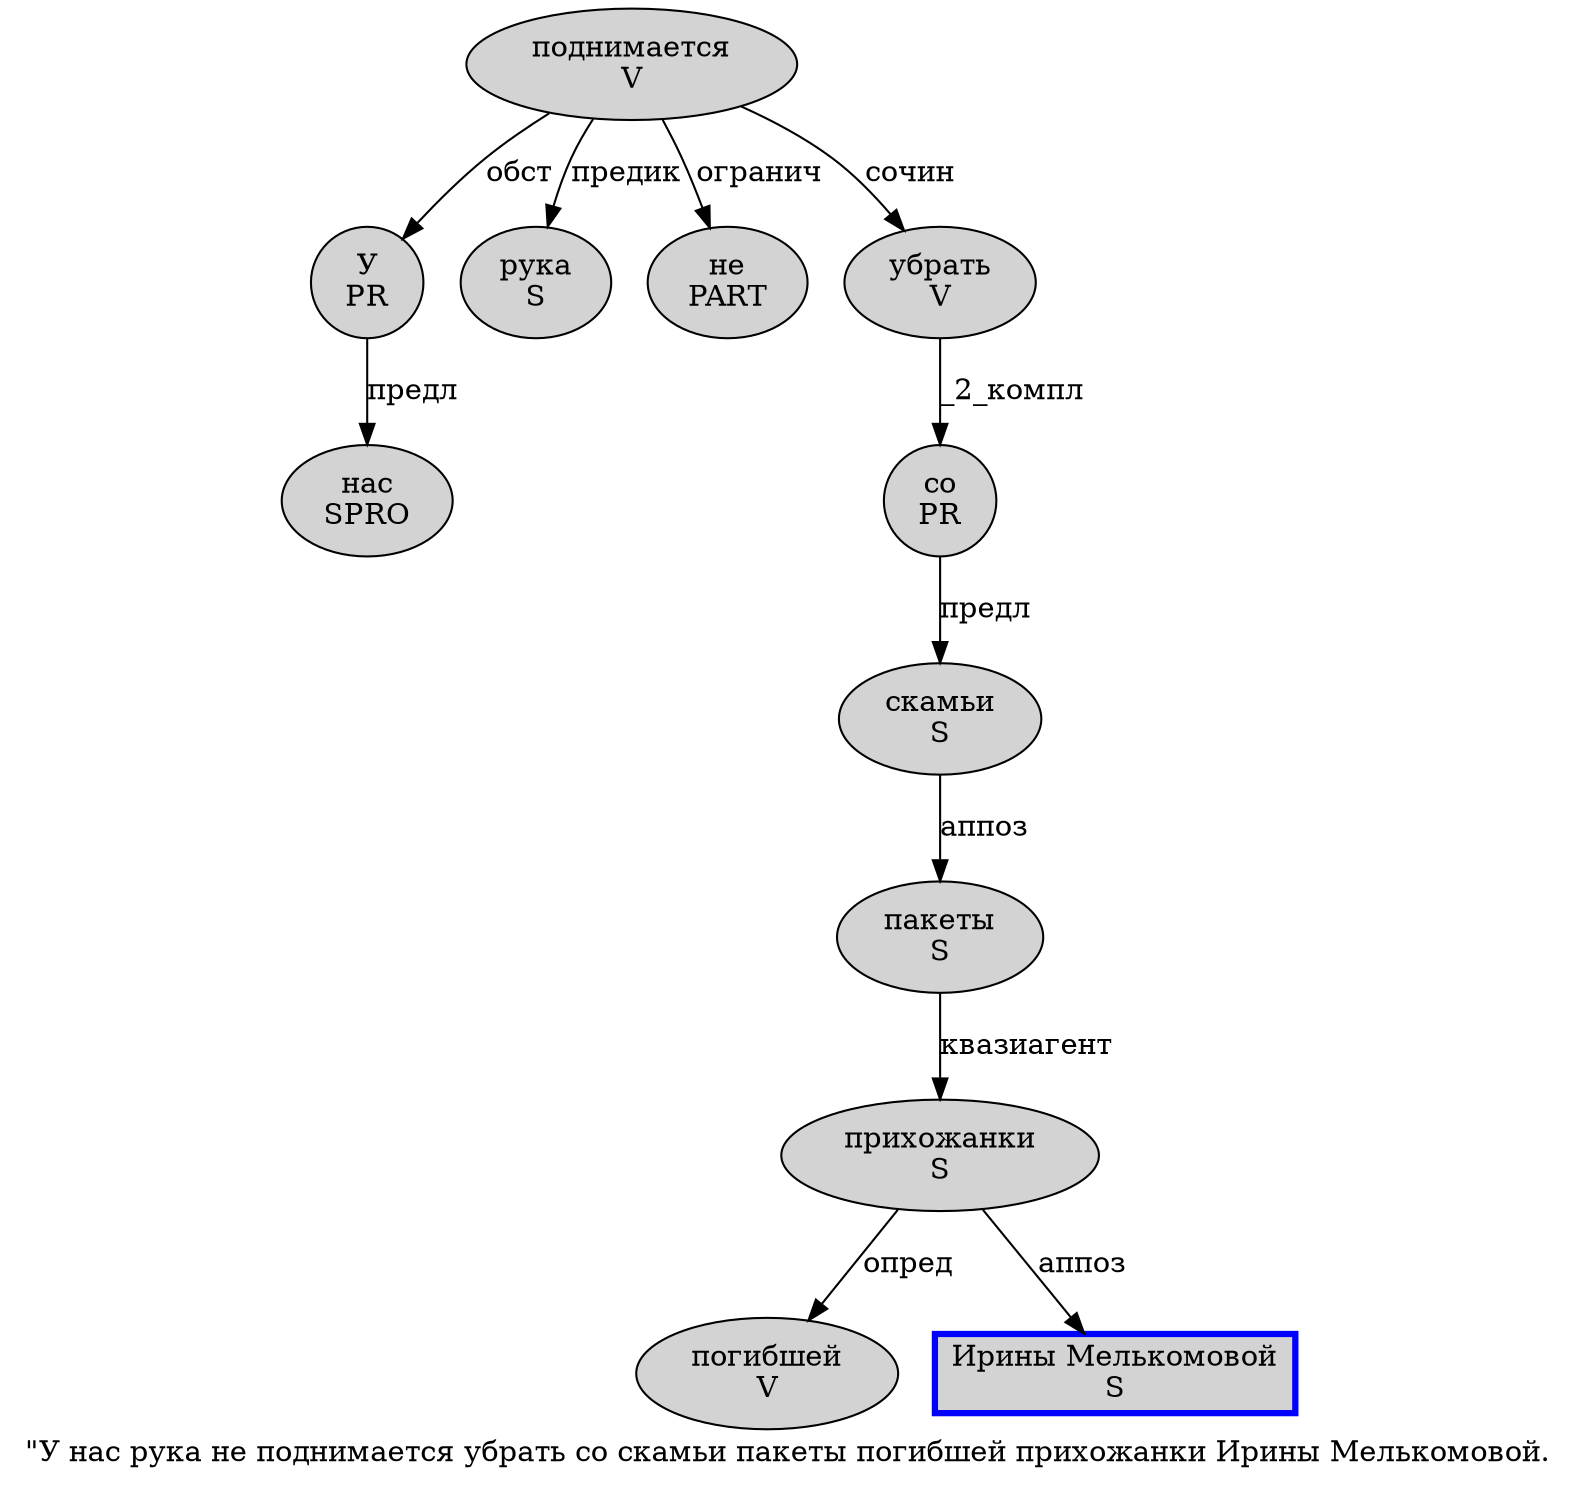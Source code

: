 digraph SENTENCE_1007 {
	graph [label="\"У нас рука не поднимается убрать со скамьи пакеты погибшей прихожанки Ирины Мелькомовой."]
	node [style=filled]
		1 [label="У
PR" color="" fillcolor=lightgray penwidth=1 shape=ellipse]
		2 [label="нас
SPRO" color="" fillcolor=lightgray penwidth=1 shape=ellipse]
		3 [label="рука
S" color="" fillcolor=lightgray penwidth=1 shape=ellipse]
		4 [label="не
PART" color="" fillcolor=lightgray penwidth=1 shape=ellipse]
		5 [label="поднимается
V" color="" fillcolor=lightgray penwidth=1 shape=ellipse]
		6 [label="убрать
V" color="" fillcolor=lightgray penwidth=1 shape=ellipse]
		7 [label="со
PR" color="" fillcolor=lightgray penwidth=1 shape=ellipse]
		8 [label="скамьи
S" color="" fillcolor=lightgray penwidth=1 shape=ellipse]
		9 [label="пакеты
S" color="" fillcolor=lightgray penwidth=1 shape=ellipse]
		10 [label="погибшей
V" color="" fillcolor=lightgray penwidth=1 shape=ellipse]
		11 [label="прихожанки
S" color="" fillcolor=lightgray penwidth=1 shape=ellipse]
		12 [label="Ирины Мелькомовой
S" color=blue fillcolor=lightgray penwidth=3 shape=box]
			9 -> 11 [label="квазиагент"]
			11 -> 10 [label="опред"]
			11 -> 12 [label="аппоз"]
			6 -> 7 [label="_2_компл"]
			1 -> 2 [label="предл"]
			8 -> 9 [label="аппоз"]
			5 -> 1 [label="обст"]
			5 -> 3 [label="предик"]
			5 -> 4 [label="огранич"]
			5 -> 6 [label="сочин"]
			7 -> 8 [label="предл"]
}
